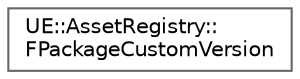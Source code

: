 digraph "Graphical Class Hierarchy"
{
 // INTERACTIVE_SVG=YES
 // LATEX_PDF_SIZE
  bgcolor="transparent";
  edge [fontname=Helvetica,fontsize=10,labelfontname=Helvetica,labelfontsize=10];
  node [fontname=Helvetica,fontsize=10,shape=box,height=0.2,width=0.4];
  rankdir="LR";
  Node0 [id="Node000000",label="UE::AssetRegistry::\lFPackageCustomVersion",height=0.2,width=0.4,color="grey40", fillcolor="white", style="filled",URL="$d8/d23/structUE_1_1AssetRegistry_1_1FPackageCustomVersion.html",tooltip="Low-memory version of FCustomVersion; holds only Guid and integer version."];
}
